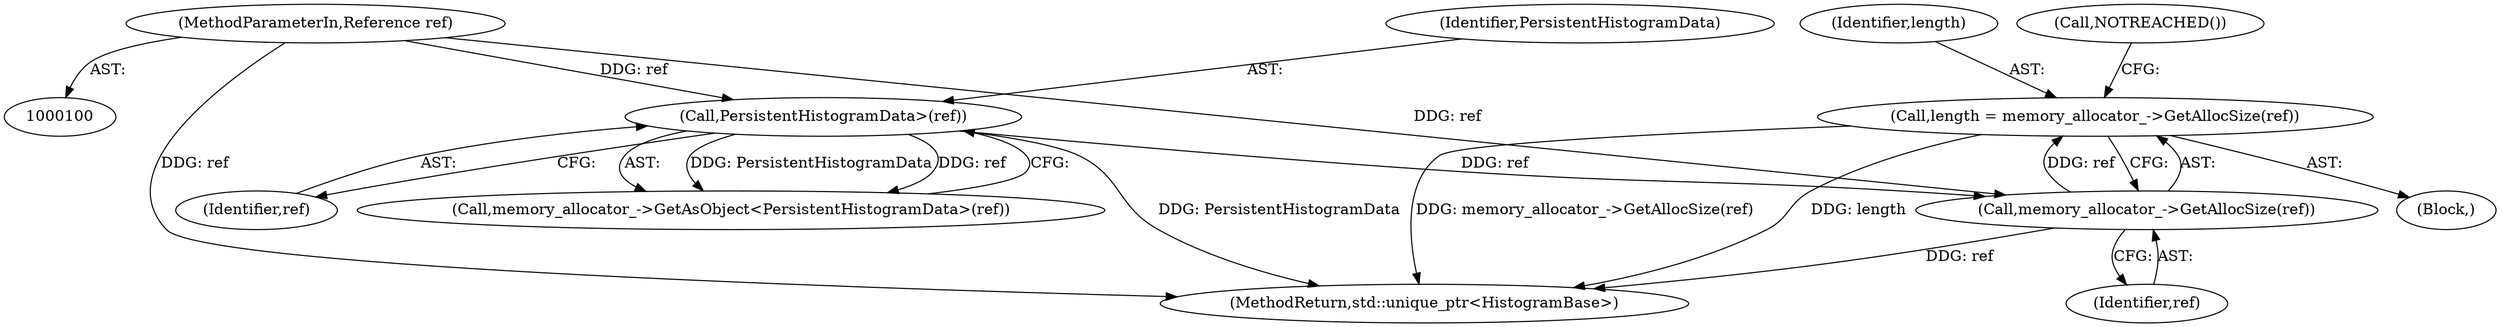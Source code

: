 digraph "0_Chrome_3f38b2253b19f9f9595f79fb92bfb5077e7b1959_3@API" {
"1000114" [label="(Call,length = memory_allocator_->GetAllocSize(ref))"];
"1000116" [label="(Call,memory_allocator_->GetAllocSize(ref))"];
"1000110" [label="(Call,PersistentHistogramData>(ref))"];
"1000101" [label="(MethodParameterIn,Reference ref)"];
"1000115" [label="(Identifier,length)"];
"1000114" [label="(Call,length = memory_allocator_->GetAllocSize(ref))"];
"1000117" [label="(Identifier,ref)"];
"1000111" [label="(Identifier,PersistentHistogramData)"];
"1000125" [label="(MethodReturn,std::unique_ptr<HistogramBase>)"];
"1000110" [label="(Call,PersistentHistogramData>(ref))"];
"1000112" [label="(Identifier,ref)"];
"1000106" [label="(Call,memory_allocator_->GetAsObject<PersistentHistogramData>(ref))"];
"1000119" [label="(Call,NOTREACHED())"];
"1000102" [label="(Block,)"];
"1000101" [label="(MethodParameterIn,Reference ref)"];
"1000116" [label="(Call,memory_allocator_->GetAllocSize(ref))"];
"1000114" -> "1000102"  [label="AST: "];
"1000114" -> "1000116"  [label="CFG: "];
"1000115" -> "1000114"  [label="AST: "];
"1000116" -> "1000114"  [label="AST: "];
"1000119" -> "1000114"  [label="CFG: "];
"1000114" -> "1000125"  [label="DDG: length"];
"1000114" -> "1000125"  [label="DDG: memory_allocator_->GetAllocSize(ref)"];
"1000116" -> "1000114"  [label="DDG: ref"];
"1000116" -> "1000117"  [label="CFG: "];
"1000117" -> "1000116"  [label="AST: "];
"1000116" -> "1000125"  [label="DDG: ref"];
"1000110" -> "1000116"  [label="DDG: ref"];
"1000101" -> "1000116"  [label="DDG: ref"];
"1000110" -> "1000106"  [label="AST: "];
"1000110" -> "1000112"  [label="CFG: "];
"1000111" -> "1000110"  [label="AST: "];
"1000112" -> "1000110"  [label="AST: "];
"1000106" -> "1000110"  [label="CFG: "];
"1000110" -> "1000125"  [label="DDG: PersistentHistogramData"];
"1000110" -> "1000106"  [label="DDG: PersistentHistogramData"];
"1000110" -> "1000106"  [label="DDG: ref"];
"1000101" -> "1000110"  [label="DDG: ref"];
"1000101" -> "1000100"  [label="AST: "];
"1000101" -> "1000125"  [label="DDG: ref"];
}
